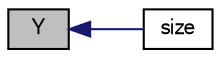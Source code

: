 digraph "Y"
{
  bgcolor="transparent";
  edge [fontname="FreeSans",fontsize="10",labelfontname="FreeSans",labelfontsize="10"];
  node [fontname="FreeSans",fontsize="10",shape=record];
  rankdir="LR";
  Node1579 [label="Y",height=0.2,width=0.4,color="black", fillcolor="grey75", style="filled", fontcolor="black"];
  Node1579 -> Node1580 [dir="back",color="midnightblue",fontsize="10",style="solid",fontname="FreeSans"];
  Node1580 [label="size",height=0.2,width=0.4,color="black",URL="$a29970.html#a9facbf0a118d395c89884e45a5ca4e4b",tooltip="Return the number of solids in the mixture. "];
}
